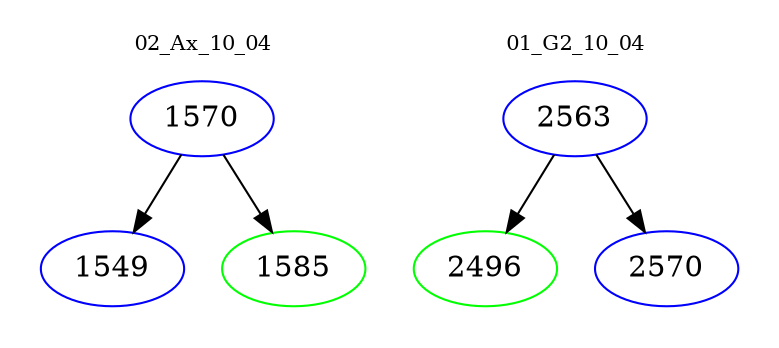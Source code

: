 digraph{
subgraph cluster_0 {
color = white
label = "02_Ax_10_04";
fontsize=10;
T0_1570 [label="1570", color="blue"]
T0_1570 -> T0_1549 [color="black"]
T0_1549 [label="1549", color="blue"]
T0_1570 -> T0_1585 [color="black"]
T0_1585 [label="1585", color="green"]
}
subgraph cluster_1 {
color = white
label = "01_G2_10_04";
fontsize=10;
T1_2563 [label="2563", color="blue"]
T1_2563 -> T1_2496 [color="black"]
T1_2496 [label="2496", color="green"]
T1_2563 -> T1_2570 [color="black"]
T1_2570 [label="2570", color="blue"]
}
}
